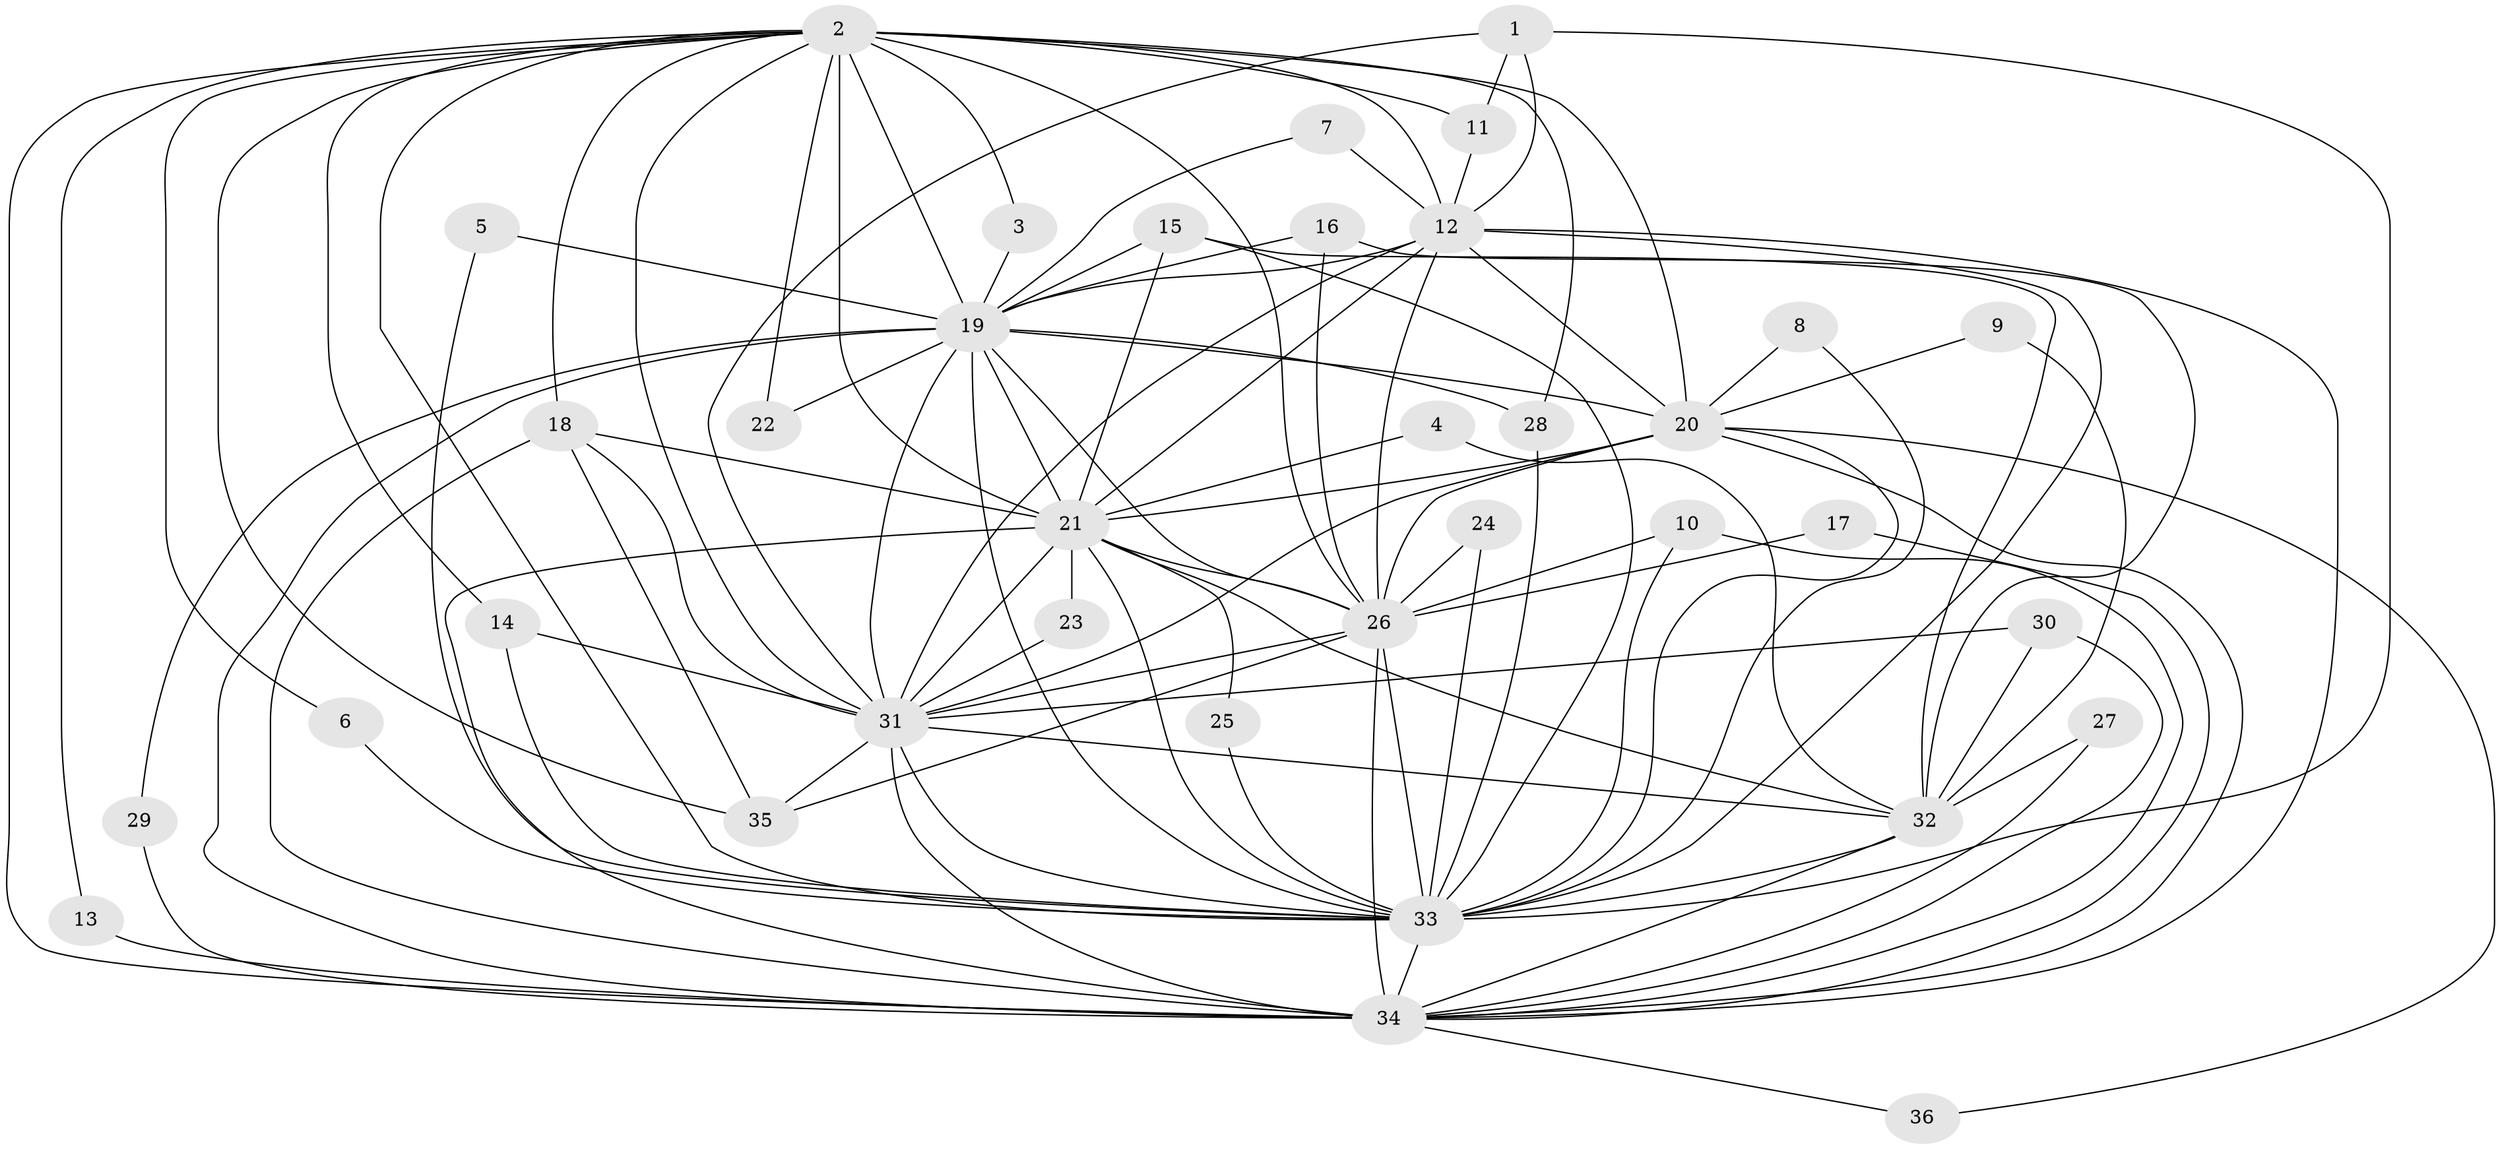 // original degree distribution, {13: 0.014084507042253521, 17: 0.028169014084507043, 20: 0.028169014084507043, 15: 0.014084507042253521, 12: 0.014084507042253521, 23: 0.014084507042253521, 21: 0.014084507042253521, 18: 0.014084507042253521, 3: 0.23943661971830985, 5: 0.014084507042253521, 4: 0.028169014084507043, 6: 0.014084507042253521, 10: 0.014084507042253521, 2: 0.5492957746478874}
// Generated by graph-tools (version 1.1) at 2025/25/03/09/25 03:25:47]
// undirected, 36 vertices, 105 edges
graph export_dot {
graph [start="1"]
  node [color=gray90,style=filled];
  1;
  2;
  3;
  4;
  5;
  6;
  7;
  8;
  9;
  10;
  11;
  12;
  13;
  14;
  15;
  16;
  17;
  18;
  19;
  20;
  21;
  22;
  23;
  24;
  25;
  26;
  27;
  28;
  29;
  30;
  31;
  32;
  33;
  34;
  35;
  36;
  1 -- 11 [weight=1.0];
  1 -- 12 [weight=1.0];
  1 -- 31 [weight=1.0];
  1 -- 33 [weight=1.0];
  2 -- 3 [weight=1.0];
  2 -- 6 [weight=1.0];
  2 -- 11 [weight=1.0];
  2 -- 12 [weight=2.0];
  2 -- 13 [weight=1.0];
  2 -- 14 [weight=1.0];
  2 -- 18 [weight=2.0];
  2 -- 19 [weight=3.0];
  2 -- 20 [weight=2.0];
  2 -- 21 [weight=3.0];
  2 -- 22 [weight=1.0];
  2 -- 26 [weight=2.0];
  2 -- 28 [weight=1.0];
  2 -- 31 [weight=2.0];
  2 -- 33 [weight=3.0];
  2 -- 34 [weight=2.0];
  2 -- 35 [weight=1.0];
  3 -- 19 [weight=1.0];
  4 -- 21 [weight=1.0];
  4 -- 32 [weight=1.0];
  5 -- 19 [weight=1.0];
  5 -- 33 [weight=1.0];
  6 -- 33 [weight=1.0];
  7 -- 12 [weight=1.0];
  7 -- 19 [weight=1.0];
  8 -- 20 [weight=1.0];
  8 -- 33 [weight=1.0];
  9 -- 20 [weight=1.0];
  9 -- 32 [weight=1.0];
  10 -- 26 [weight=1.0];
  10 -- 33 [weight=1.0];
  10 -- 34 [weight=1.0];
  11 -- 12 [weight=1.0];
  12 -- 19 [weight=1.0];
  12 -- 20 [weight=1.0];
  12 -- 21 [weight=1.0];
  12 -- 26 [weight=1.0];
  12 -- 31 [weight=1.0];
  12 -- 33 [weight=1.0];
  12 -- 34 [weight=1.0];
  13 -- 34 [weight=1.0];
  14 -- 31 [weight=2.0];
  14 -- 33 [weight=1.0];
  15 -- 19 [weight=3.0];
  15 -- 21 [weight=1.0];
  15 -- 32 [weight=1.0];
  15 -- 33 [weight=1.0];
  16 -- 19 [weight=1.0];
  16 -- 26 [weight=1.0];
  16 -- 32 [weight=1.0];
  17 -- 26 [weight=1.0];
  17 -- 34 [weight=1.0];
  18 -- 21 [weight=1.0];
  18 -- 31 [weight=1.0];
  18 -- 34 [weight=1.0];
  18 -- 35 [weight=1.0];
  19 -- 20 [weight=1.0];
  19 -- 21 [weight=2.0];
  19 -- 22 [weight=1.0];
  19 -- 26 [weight=1.0];
  19 -- 28 [weight=1.0];
  19 -- 29 [weight=1.0];
  19 -- 31 [weight=1.0];
  19 -- 33 [weight=2.0];
  19 -- 34 [weight=1.0];
  20 -- 21 [weight=2.0];
  20 -- 26 [weight=2.0];
  20 -- 31 [weight=2.0];
  20 -- 33 [weight=1.0];
  20 -- 34 [weight=2.0];
  20 -- 36 [weight=1.0];
  21 -- 23 [weight=1.0];
  21 -- 25 [weight=1.0];
  21 -- 26 [weight=1.0];
  21 -- 31 [weight=1.0];
  21 -- 32 [weight=1.0];
  21 -- 33 [weight=1.0];
  21 -- 34 [weight=2.0];
  23 -- 31 [weight=1.0];
  24 -- 26 [weight=1.0];
  24 -- 33 [weight=1.0];
  25 -- 33 [weight=1.0];
  26 -- 31 [weight=2.0];
  26 -- 33 [weight=1.0];
  26 -- 34 [weight=2.0];
  26 -- 35 [weight=1.0];
  27 -- 32 [weight=1.0];
  27 -- 34 [weight=1.0];
  28 -- 33 [weight=1.0];
  29 -- 34 [weight=1.0];
  30 -- 31 [weight=1.0];
  30 -- 32 [weight=1.0];
  30 -- 34 [weight=2.0];
  31 -- 32 [weight=1.0];
  31 -- 33 [weight=1.0];
  31 -- 34 [weight=2.0];
  31 -- 35 [weight=1.0];
  32 -- 33 [weight=1.0];
  32 -- 34 [weight=1.0];
  33 -- 34 [weight=2.0];
  34 -- 36 [weight=1.0];
}
